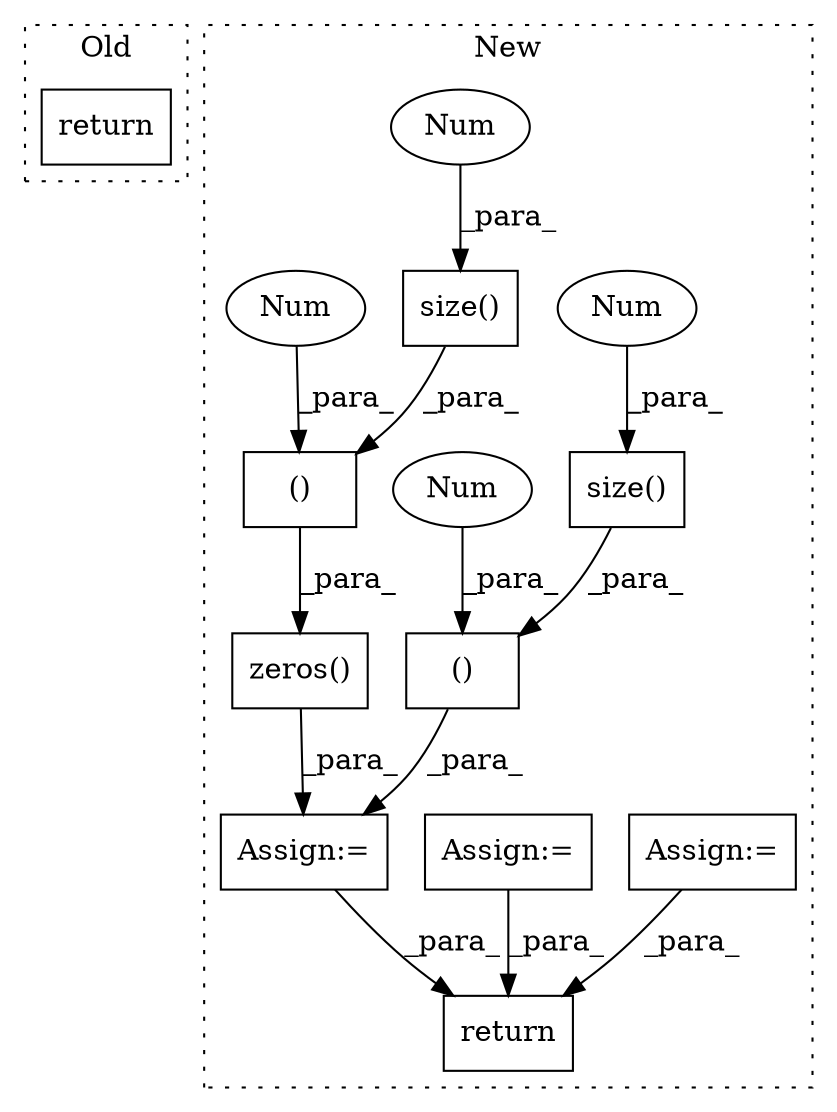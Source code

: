 digraph G {
subgraph cluster0 {
1 [label="return" a="93" s="4965" l="7" shape="box"];
label = "Old";
style="dotted";
}
subgraph cluster1 {
2 [label="size()" a="75" s="5008,5018" l="9,1" shape="box"];
3 [label="Num" a="76" s="5017" l="1" shape="ellipse"];
4 [label="return" a="93" s="5325" l="7" shape="box"];
5 [label="Assign:=" a="68" s="4969" l="3" shape="box"];
6 [label="Assign:=" a="68" s="4885" l="3" shape="box"];
7 [label="Assign:=" a="68" s="5174" l="3" shape="box"];
8 [label="size()" a="75" s="5066,5076" l="9,1" shape="box"];
9 [label="Num" a="76" s="5075" l="1" shape="ellipse"];
10 [label="zeros()" a="75" s="5053,5081" l="12,1" shape="box"];
11 [label="()" a="54" s="5019" l="3" shape="box"];
12 [label="Num" a="76" s="5021" l="1" shape="ellipse"];
13 [label="()" a="54" s="5077" l="3" shape="box"];
14 [label="Num" a="76" s="5079" l="1" shape="ellipse"];
label = "New";
style="dotted";
}
2 -> 11 [label="_para_"];
3 -> 2 [label="_para_"];
5 -> 4 [label="_para_"];
6 -> 4 [label="_para_"];
7 -> 4 [label="_para_"];
8 -> 13 [label="_para_"];
9 -> 8 [label="_para_"];
10 -> 5 [label="_para_"];
11 -> 5 [label="_para_"];
12 -> 11 [label="_para_"];
13 -> 10 [label="_para_"];
14 -> 13 [label="_para_"];
}